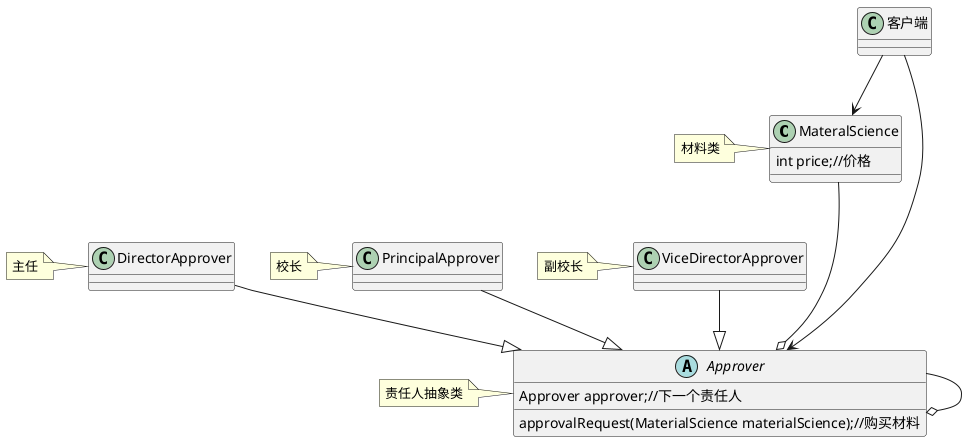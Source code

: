 @startuml

class MateralScience{
  int price;//价格
}
note left:材料类

abstract Approver{
    Approver approver;//下一个责任人

    approvalRequest(MaterialScience materialScience);//购买材料
}
note left:责任人抽象类

class DirectorApprover
note left:主任

class PrincipalApprover
note left:校长

class ViceDirectorApprover
note left:副校长

DirectorApprover --|> Approver
PrincipalApprover --|> Approver
ViceDirectorApprover --|> Approver

Approver--o Approver

MateralScience ---o Approver

class 客户端

客户端 --> MateralScience
客户端 --> Approver


@enduml